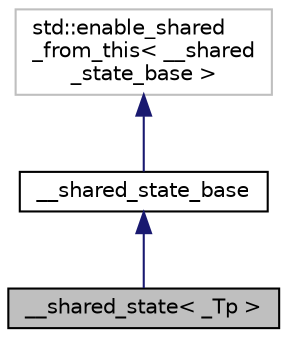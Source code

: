 digraph "__shared_state&lt; _Tp &gt;"
{
  edge [fontname="Helvetica",fontsize="10",labelfontname="Helvetica",labelfontsize="10"];
  node [fontname="Helvetica",fontsize="10",shape=record];
  Node1 [label="__shared_state\< _Tp \>",height=0.2,width=0.4,color="black", fillcolor="grey75", style="filled" fontcolor="black"];
  Node2 -> Node1 [dir="back",color="midnightblue",fontsize="10",style="solid",fontname="Helvetica"];
  Node2 [label="__shared_state_base",height=0.2,width=0.4,color="black", fillcolor="white", style="filled",URL="$struct____shared__state__base.xhtml"];
  Node3 -> Node2 [dir="back",color="midnightblue",fontsize="10",style="solid",fontname="Helvetica"];
  Node3 [label="std::enable_shared\l_from_this\< __shared\l_state_base \>",height=0.2,width=0.4,color="grey75", fillcolor="white", style="filled"];
}
